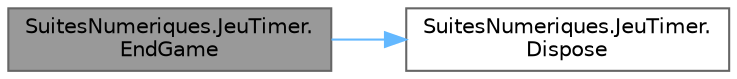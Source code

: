 digraph "SuitesNumeriques.JeuTimer.EndGame"
{
 // LATEX_PDF_SIZE
  bgcolor="transparent";
  edge [fontname=Helvetica,fontsize=10,labelfontname=Helvetica,labelfontsize=10];
  node [fontname=Helvetica,fontsize=10,shape=box,height=0.2,width=0.4];
  rankdir="LR";
  Node1 [id="Node000001",label="SuitesNumeriques.JeuTimer.\lEndGame",height=0.2,width=0.4,color="gray40", fillcolor="grey60", style="filled", fontcolor="black",tooltip="Override base.EndGame() pour que FinPartie écrive les meilleurs scores."];
  Node1 -> Node2 [id="edge1_Node000001_Node000002",color="steelblue1",style="solid",tooltip=" "];
  Node2 [id="Node000002",label="SuitesNumeriques.JeuTimer.\lDispose",height=0.2,width=0.4,color="grey40", fillcolor="white", style="filled",URL="$class_suites_numeriques_1_1_jeu_timer.html#a686293dee63b5cb85a927ac5d221ef15",tooltip="Clean up any resources being used."];
}
